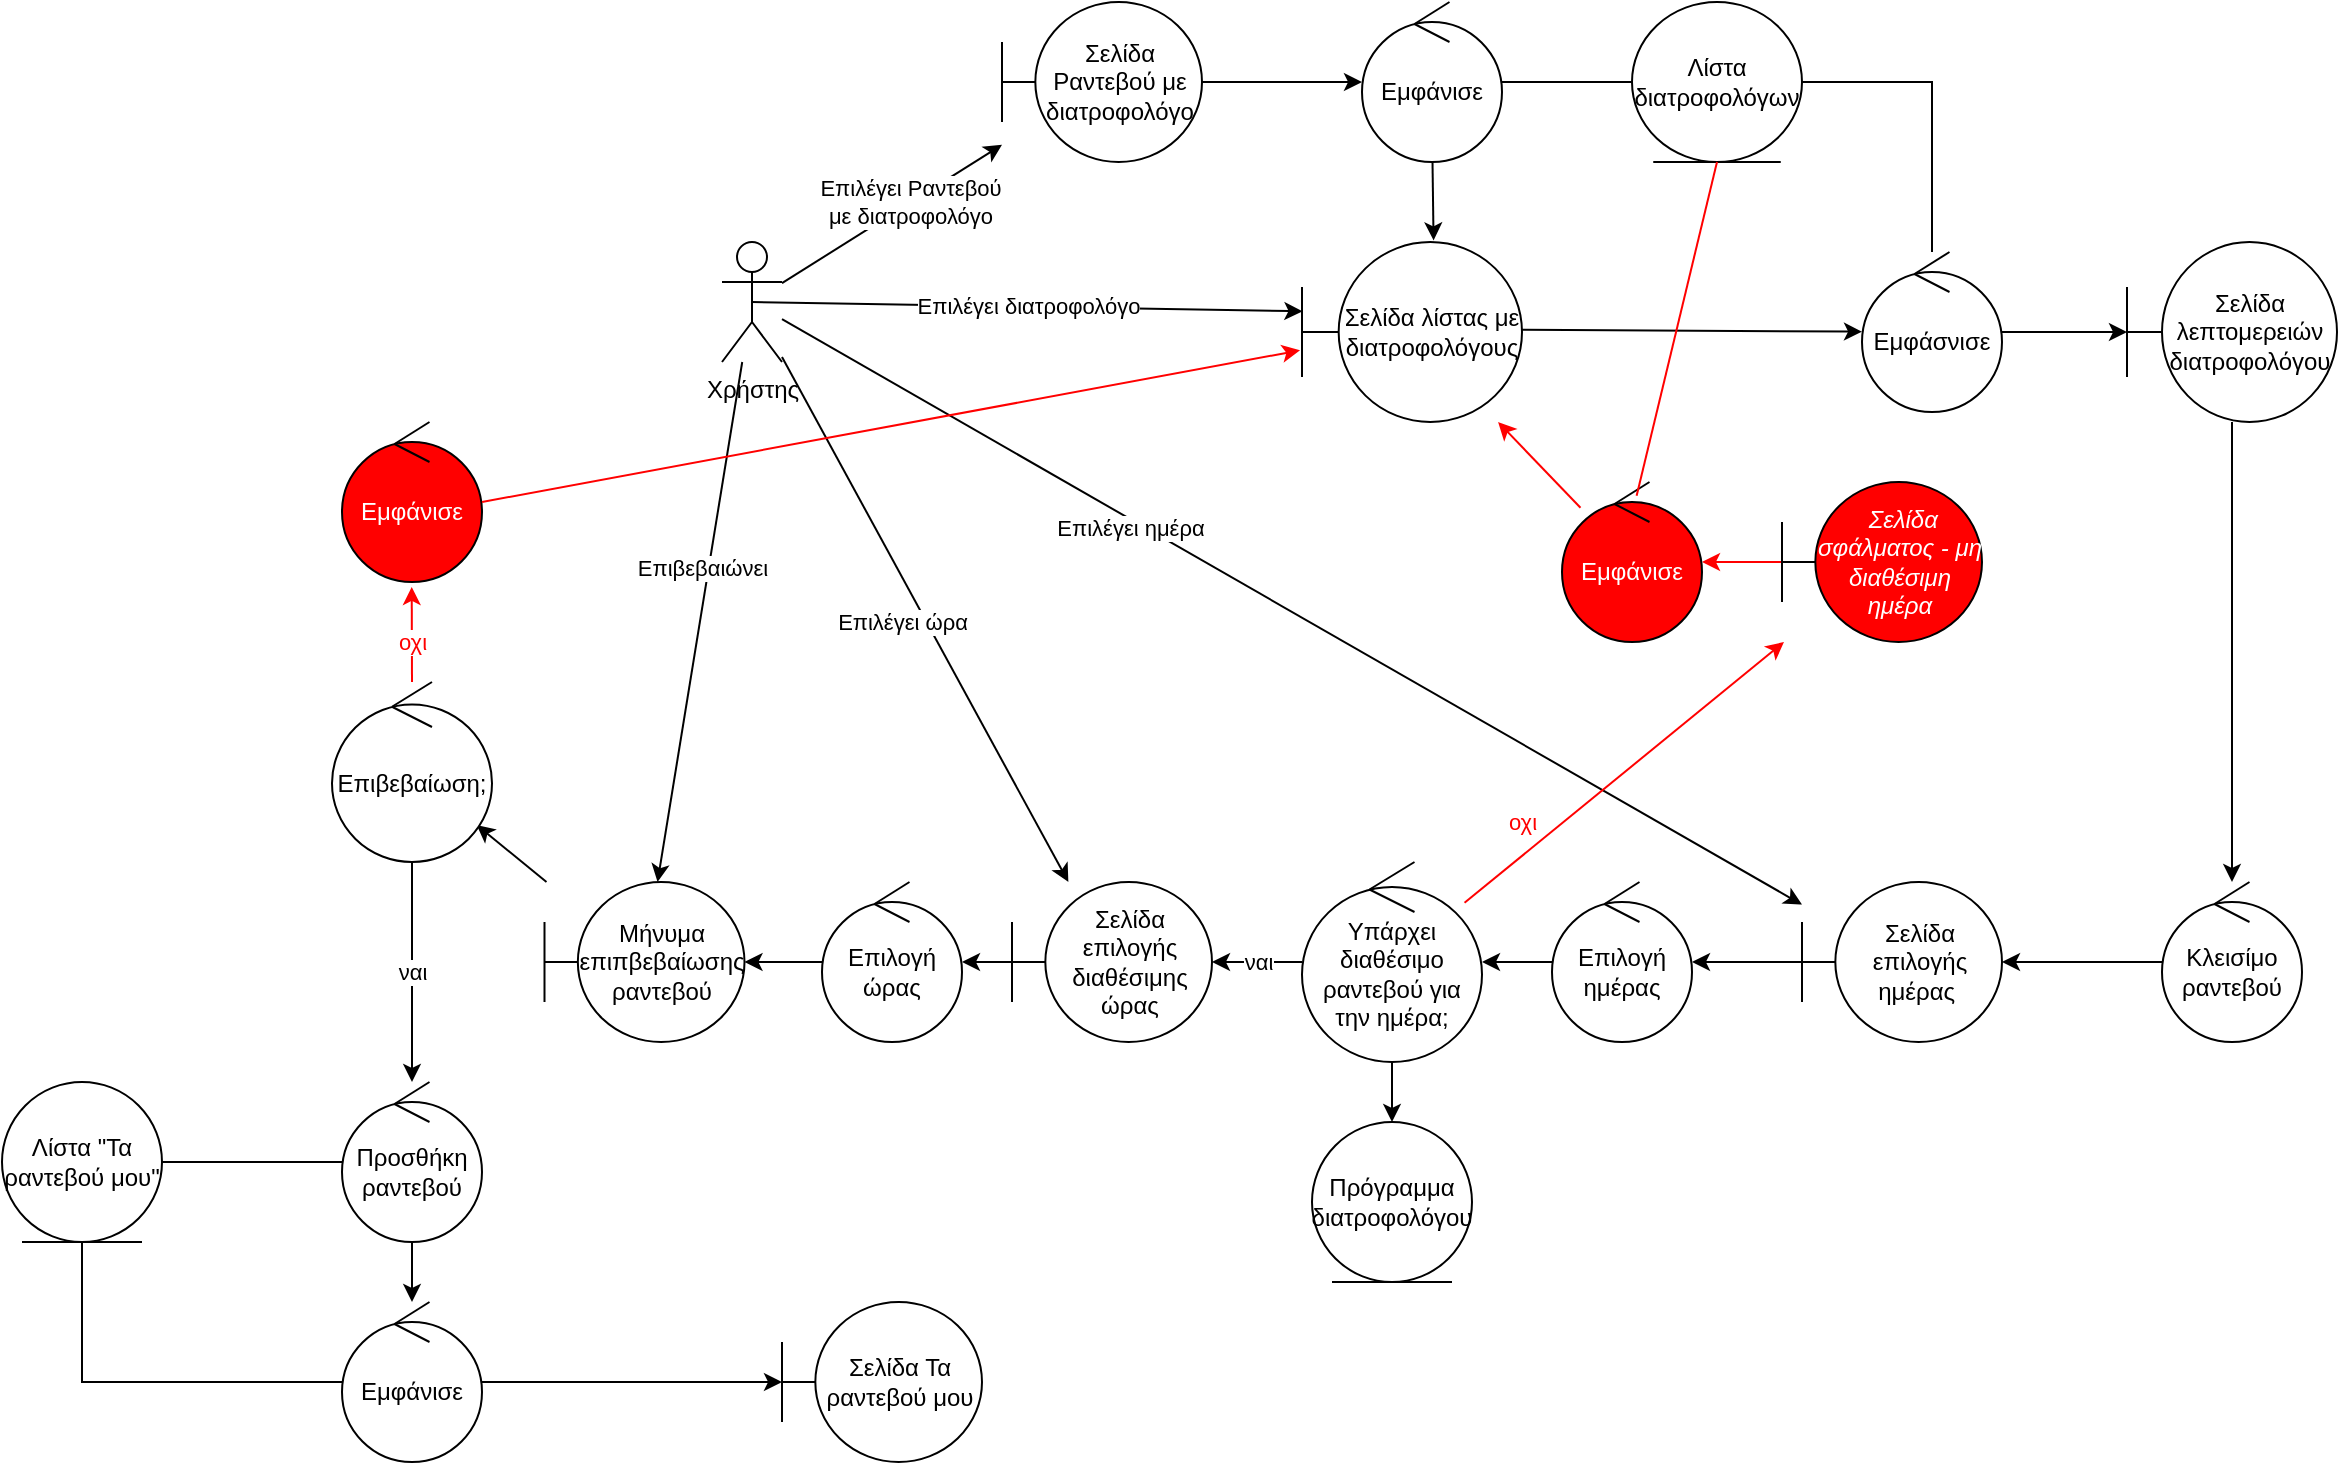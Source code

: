 <mxfile version="20.8.16" type="device"><diagram name="Σελίδα-1" id="h-o1yX0LM2CVH-15DDE9"><mxGraphModel dx="2836" dy="690" grid="1" gridSize="10" guides="1" tooltips="1" connect="1" arrows="1" fold="1" page="1" pageScale="1" pageWidth="1654" pageHeight="1169" math="0" shadow="0"><root><mxCell id="0"/><mxCell id="1" parent="0"/><mxCell id="8t45LIVKKecfM5tV3rzv-11" value="" style="rounded=0;orthogonalLoop=1;jettySize=auto;html=1;strokeColor=#000000;fontColor=#000000;" parent="1" source="8t45LIVKKecfM5tV3rzv-1" target="8t45LIVKKecfM5tV3rzv-10" edge="1"><mxGeometry relative="1" as="geometry"/></mxCell><mxCell id="8t45LIVKKecfM5tV3rzv-20" value="&lt;font&gt;Επιλέγει Ραντεβού &lt;br&gt;με διατροφολόγο&lt;/font&gt;" style="edgeLabel;html=1;align=center;verticalAlign=middle;resizable=0;points=[];fontColor=#000000;" parent="8t45LIVKKecfM5tV3rzv-11" vertex="1" connectable="0"><mxGeometry x="0.169" y="1" relative="1" as="geometry"><mxPoint as="offset"/></mxGeometry></mxCell><mxCell id="8t45LIVKKecfM5tV3rzv-18" style="rounded=0;orthogonalLoop=1;jettySize=auto;html=1;exitX=0.5;exitY=0.5;exitDx=0;exitDy=0;exitPerimeter=0;entryX=0.002;entryY=0.385;entryDx=0;entryDy=0;entryPerimeter=0;strokeColor=#000000;fontColor=#000000;" parent="1" source="8t45LIVKKecfM5tV3rzv-1" target="8t45LIVKKecfM5tV3rzv-15" edge="1"><mxGeometry relative="1" as="geometry"/></mxCell><mxCell id="8t45LIVKKecfM5tV3rzv-19" value="Επιλέγει διατροφολόγο" style="edgeLabel;html=1;align=center;verticalAlign=middle;resizable=0;points=[];fontColor=#000000;" parent="8t45LIVKKecfM5tV3rzv-18" vertex="1" connectable="0"><mxGeometry x="-0.183" relative="1" as="geometry"><mxPoint x="25" as="offset"/></mxGeometry></mxCell><mxCell id="8t45LIVKKecfM5tV3rzv-58" value="" style="rounded=0;orthogonalLoop=1;jettySize=auto;html=1;strokeColor=#000000;fontColor=#000000;" parent="1" source="8t45LIVKKecfM5tV3rzv-1" target="8t45LIVKKecfM5tV3rzv-35" edge="1"><mxGeometry relative="1" as="geometry"/></mxCell><mxCell id="8t45LIVKKecfM5tV3rzv-60" value="Επιλέγει ημέρα" style="edgeLabel;html=1;align=center;verticalAlign=middle;resizable=0;points=[];fontColor=#000000;" parent="8t45LIVKKecfM5tV3rzv-58" vertex="1" connectable="0"><mxGeometry x="-0.312" y="-3" relative="1" as="geometry"><mxPoint y="1" as="offset"/></mxGeometry></mxCell><mxCell id="8t45LIVKKecfM5tV3rzv-59" value="&lt;font&gt;Επιλέγει ώρα&lt;/font&gt;" style="rounded=0;orthogonalLoop=1;jettySize=auto;html=1;strokeColor=#000000;fontColor=#000000;" parent="1" source="8t45LIVKKecfM5tV3rzv-1" target="8t45LIVKKecfM5tV3rzv-51" edge="1"><mxGeometry x="-0.03" y="-11" relative="1" as="geometry"><mxPoint as="offset"/></mxGeometry></mxCell><mxCell id="8t45LIVKKecfM5tV3rzv-62" value="" style="rounded=0;orthogonalLoop=1;jettySize=auto;html=1;strokeColor=#000000;fontColor=#000000;" parent="1" source="8t45LIVKKecfM5tV3rzv-1" target="8t45LIVKKecfM5tV3rzv-61" edge="1"><mxGeometry relative="1" as="geometry"/></mxCell><mxCell id="8t45LIVKKecfM5tV3rzv-63" value="Επιβεβαιώνει" style="edgeLabel;html=1;align=center;verticalAlign=middle;resizable=0;points=[];fontColor=#000000;" parent="8t45LIVKKecfM5tV3rzv-62" vertex="1" connectable="0"><mxGeometry x="-0.202" y="-4" relative="1" as="geometry"><mxPoint as="offset"/></mxGeometry></mxCell><mxCell id="8t45LIVKKecfM5tV3rzv-1" value="Χρήστης" style="shape=umlActor;verticalLabelPosition=bottom;verticalAlign=top;html=1;fontColor=#000000;" parent="1" vertex="1"><mxGeometry x="210" y="230" width="30" height="60" as="geometry"/></mxCell><mxCell id="8t45LIVKKecfM5tV3rzv-13" value="" style="rounded=0;orthogonalLoop=1;jettySize=auto;html=1;strokeColor=#000000;fontColor=#000000;" parent="1" source="8t45LIVKKecfM5tV3rzv-10" target="8t45LIVKKecfM5tV3rzv-12" edge="1"><mxGeometry relative="1" as="geometry"/></mxCell><mxCell id="8t45LIVKKecfM5tV3rzv-10" value="&lt;font&gt;Σελίδα Ραντεβού με διατροφολόγο&lt;/font&gt;" style="shape=umlBoundary;whiteSpace=wrap;html=1;strokeColor=#000000;fontColor=#000000;" parent="1" vertex="1"><mxGeometry x="350" y="110" width="100" height="80" as="geometry"/></mxCell><mxCell id="8t45LIVKKecfM5tV3rzv-16" value="" style="rounded=0;orthogonalLoop=1;jettySize=auto;html=1;entryX=0.598;entryY=-0.009;entryDx=0;entryDy=0;entryPerimeter=0;strokeColor=#000000;fontColor=#000000;" parent="1" source="8t45LIVKKecfM5tV3rzv-12" target="8t45LIVKKecfM5tV3rzv-15" edge="1"><mxGeometry relative="1" as="geometry"/></mxCell><mxCell id="nq9A-FR5VK5_rEz01Uaj-2" value="" style="edgeStyle=orthogonalEdgeStyle;rounded=0;orthogonalLoop=1;jettySize=auto;html=1;strokeColor=#000000;endArrow=none;endFill=0;fontColor=#000000;" parent="1" source="8t45LIVKKecfM5tV3rzv-12" target="8t45LIVKKecfM5tV3rzv-29" edge="1"><mxGeometry relative="1" as="geometry"/></mxCell><mxCell id="8t45LIVKKecfM5tV3rzv-12" value="&lt;font&gt;Εμφάνισε&lt;/font&gt;" style="ellipse;shape=umlControl;whiteSpace=wrap;html=1;strokeColor=#000000;fontColor=#000000;" parent="1" vertex="1"><mxGeometry x="530" y="110" width="70" height="80" as="geometry"/></mxCell><mxCell id="8t45LIVKKecfM5tV3rzv-15" value="&lt;font&gt;Σελίδα λίστας με διατροφολόγους&lt;/font&gt;" style="shape=umlBoundary;whiteSpace=wrap;html=1;strokeColor=#000000;fontColor=#000000;" parent="1" vertex="1"><mxGeometry x="500" y="230" width="110" height="90" as="geometry"/></mxCell><mxCell id="8t45LIVKKecfM5tV3rzv-28" value="" style="rounded=0;orthogonalLoop=1;jettySize=auto;html=1;exitX=0.999;exitY=0.488;exitDx=0;exitDy=0;exitPerimeter=0;strokeColor=#000000;fontColor=#000000;" parent="1" source="8t45LIVKKecfM5tV3rzv-15" target="8t45LIVKKecfM5tV3rzv-27" edge="1"><mxGeometry relative="1" as="geometry"><mxPoint x="693.099" y="208.003" as="sourcePoint"/></mxGeometry></mxCell><mxCell id="8t45LIVKKecfM5tV3rzv-36" value="" style="rounded=0;orthogonalLoop=1;jettySize=auto;html=1;strokeColor=#000000;fontColor=#000000;" parent="1" source="8t45LIVKKecfM5tV3rzv-26" target="8t45LIVKKecfM5tV3rzv-34" edge="1"><mxGeometry relative="1" as="geometry"/></mxCell><mxCell id="8t45LIVKKecfM5tV3rzv-26" value="&lt;font&gt;Σελίδα λεπτομερειών διατροφολόγου&lt;/font&gt;" style="shape=umlBoundary;whiteSpace=wrap;html=1;strokeColor=#000000;fontColor=#000000;" parent="1" vertex="1"><mxGeometry x="912.5" y="230" width="105" height="90" as="geometry"/></mxCell><mxCell id="8t45LIVKKecfM5tV3rzv-33" value="" style="rounded=0;orthogonalLoop=1;jettySize=auto;html=1;strokeColor=#000000;fontColor=#000000;" parent="1" source="8t45LIVKKecfM5tV3rzv-27" target="8t45LIVKKecfM5tV3rzv-26" edge="1"><mxGeometry relative="1" as="geometry"/></mxCell><mxCell id="8t45LIVKKecfM5tV3rzv-27" value="&lt;font&gt;Εμφάσνισε&lt;/font&gt;" style="ellipse;shape=umlControl;whiteSpace=wrap;html=1;strokeColor=#000000;fontColor=#000000;" parent="1" vertex="1"><mxGeometry x="780" y="235" width="70" height="80" as="geometry"/></mxCell><mxCell id="nq9A-FR5VK5_rEz01Uaj-3" value="" style="edgeStyle=orthogonalEdgeStyle;rounded=0;orthogonalLoop=1;jettySize=auto;html=1;strokeColor=#000000;endArrow=none;endFill=0;fontColor=#000000;" parent="1" source="8t45LIVKKecfM5tV3rzv-29" target="8t45LIVKKecfM5tV3rzv-27" edge="1"><mxGeometry relative="1" as="geometry"/></mxCell><mxCell id="8t45LIVKKecfM5tV3rzv-29" value="&lt;font&gt;Λίστα διατροφολόγων&lt;/font&gt;" style="ellipse;shape=umlEntity;whiteSpace=wrap;html=1;strokeColor=#000000;fontColor=#000000;" parent="1" vertex="1"><mxGeometry x="665" y="110" width="85" height="80" as="geometry"/></mxCell><mxCell id="8t45LIVKKecfM5tV3rzv-37" value="" style="edgeStyle=orthogonalEdgeStyle;rounded=0;orthogonalLoop=1;jettySize=auto;html=1;strokeColor=#000000;fontColor=#000000;" parent="1" source="8t45LIVKKecfM5tV3rzv-34" target="8t45LIVKKecfM5tV3rzv-35" edge="1"><mxGeometry relative="1" as="geometry"/></mxCell><mxCell id="8t45LIVKKecfM5tV3rzv-34" value="&lt;font&gt;Κλεισίμο ραντεβού&lt;/font&gt;" style="ellipse;shape=umlControl;whiteSpace=wrap;html=1;strokeColor=#000000;fontColor=#000000;" parent="1" vertex="1"><mxGeometry x="930" y="550" width="70" height="80" as="geometry"/></mxCell><mxCell id="8t45LIVKKecfM5tV3rzv-41" value="" style="edgeStyle=orthogonalEdgeStyle;rounded=0;orthogonalLoop=1;jettySize=auto;html=1;strokeColor=#000000;fontColor=#000000;" parent="1" source="8t45LIVKKecfM5tV3rzv-35" target="8t45LIVKKecfM5tV3rzv-39" edge="1"><mxGeometry relative="1" as="geometry"/></mxCell><mxCell id="8t45LIVKKecfM5tV3rzv-35" value="&lt;font&gt;Σελίδα επιλογής ημέρας&amp;nbsp;&lt;/font&gt;" style="shape=umlBoundary;whiteSpace=wrap;html=1;strokeColor=#000000;fontColor=#000000;" parent="1" vertex="1"><mxGeometry x="750" y="550" width="100" height="80" as="geometry"/></mxCell><mxCell id="8t45LIVKKecfM5tV3rzv-42" value="" style="edgeStyle=orthogonalEdgeStyle;rounded=0;orthogonalLoop=1;jettySize=auto;html=1;strokeColor=#000000;fontColor=#000000;" parent="1" source="8t45LIVKKecfM5tV3rzv-39" target="8t45LIVKKecfM5tV3rzv-40" edge="1"><mxGeometry relative="1" as="geometry"/></mxCell><mxCell id="8t45LIVKKecfM5tV3rzv-39" value="&lt;font&gt;Επιλογή ημέρας&lt;/font&gt;" style="ellipse;shape=umlControl;whiteSpace=wrap;html=1;strokeColor=#000000;fontColor=#000000;" parent="1" vertex="1"><mxGeometry x="625" y="550" width="70" height="80" as="geometry"/></mxCell><mxCell id="8t45LIVKKecfM5tV3rzv-44" value="" style="rounded=0;orthogonalLoop=1;jettySize=auto;html=1;entryX=0.5;entryY=0;entryDx=0;entryDy=0;endArrow=classic;endFill=1;strokeColor=#000000;fontColor=#000000;" parent="1" source="8t45LIVKKecfM5tV3rzv-40" target="8t45LIVKKecfM5tV3rzv-43" edge="1"><mxGeometry relative="1" as="geometry"><mxPoint x="435" y="440" as="targetPoint"/></mxGeometry></mxCell><mxCell id="8t45LIVKKecfM5tV3rzv-46" value="οχι" style="rounded=0;orthogonalLoop=1;jettySize=auto;html=1;fontColor=#FF0000;strokeColor=#FF0000;" parent="1" source="8t45LIVKKecfM5tV3rzv-40" target="8t45LIVKKecfM5tV3rzv-45" edge="1"><mxGeometry x="-0.536" y="13" relative="1" as="geometry"><mxPoint as="offset"/></mxGeometry></mxCell><mxCell id="8t45LIVKKecfM5tV3rzv-53" value="&lt;font&gt;ναι&lt;/font&gt;" style="edgeStyle=orthogonalEdgeStyle;rounded=0;orthogonalLoop=1;jettySize=auto;html=1;strokeColor=#000000;fontColor=#000000;" parent="1" source="8t45LIVKKecfM5tV3rzv-40" target="8t45LIVKKecfM5tV3rzv-51" edge="1"><mxGeometry relative="1" as="geometry"><mxPoint x="310" y="590" as="targetPoint"/></mxGeometry></mxCell><mxCell id="8t45LIVKKecfM5tV3rzv-40" value="&lt;font&gt;Υπάρχει διαθέσιμο ραντεβού για την ημέρα;&lt;/font&gt;" style="ellipse;shape=umlControl;whiteSpace=wrap;html=1;strokeColor=#000000;fontColor=#000000;" parent="1" vertex="1"><mxGeometry x="500" y="540" width="90" height="100" as="geometry"/></mxCell><mxCell id="8t45LIVKKecfM5tV3rzv-43" value="&lt;font&gt;Πρόγραμμα διατροφολόγου&lt;/font&gt;" style="ellipse;shape=umlEntity;whiteSpace=wrap;html=1;strokeColor=#000000;fontColor=#000000;" parent="1" vertex="1"><mxGeometry x="505" y="670" width="80" height="80" as="geometry"/></mxCell><mxCell id="8t45LIVKKecfM5tV3rzv-49" value="" style="rounded=0;orthogonalLoop=1;jettySize=auto;html=1;fontColor=#000000;strokeColor=#FF0000;" parent="1" source="8t45LIVKKecfM5tV3rzv-45" target="8t45LIVKKecfM5tV3rzv-47" edge="1"><mxGeometry relative="1" as="geometry"/></mxCell><mxCell id="8t45LIVKKecfM5tV3rzv-45" value="&lt;i&gt;&amp;nbsp;Σελίδα σφάλματος - μη διαθέσιμη ημέρα&lt;/i&gt;" style="shape=umlBoundary;whiteSpace=wrap;html=1;fontColor=#FFFFFF;fillColor=#FF0000;" parent="1" vertex="1"><mxGeometry x="740" y="350" width="100" height="80" as="geometry"/></mxCell><mxCell id="8t45LIVKKecfM5tV3rzv-50" value="" style="rounded=0;orthogonalLoop=1;jettySize=auto;html=1;fontColor=#000000;strokeColor=#FF0000;" parent="1" source="8t45LIVKKecfM5tV3rzv-47" target="8t45LIVKKecfM5tV3rzv-15" edge="1"><mxGeometry relative="1" as="geometry"/></mxCell><mxCell id="8t45LIVKKecfM5tV3rzv-47" value="Εμφάνισε" style="ellipse;shape=umlControl;whiteSpace=wrap;html=1;fontColor=#FFFFFF;fillColor=#FF0000;" parent="1" vertex="1"><mxGeometry x="630" y="350" width="70" height="80" as="geometry"/></mxCell><mxCell id="8t45LIVKKecfM5tV3rzv-56" value="" style="edgeStyle=orthogonalEdgeStyle;rounded=0;orthogonalLoop=1;jettySize=auto;html=1;strokeColor=#000000;fontColor=#000000;" parent="1" source="8t45LIVKKecfM5tV3rzv-51" target="8t45LIVKKecfM5tV3rzv-55" edge="1"><mxGeometry relative="1" as="geometry"/></mxCell><mxCell id="8t45LIVKKecfM5tV3rzv-51" value="&lt;font&gt;Σελίδα επιλογής διαθέσιμης ώρας&lt;/font&gt;" style="shape=umlBoundary;whiteSpace=wrap;html=1;strokeColor=#000000;fontColor=#000000;" parent="1" vertex="1"><mxGeometry x="355" y="550" width="100" height="80" as="geometry"/></mxCell><mxCell id="8t45LIVKKecfM5tV3rzv-64" value="" style="edgeStyle=orthogonalEdgeStyle;rounded=0;orthogonalLoop=1;jettySize=auto;html=1;strokeColor=#000000;fontColor=#000000;" parent="1" source="8t45LIVKKecfM5tV3rzv-55" target="8t45LIVKKecfM5tV3rzv-61" edge="1"><mxGeometry relative="1" as="geometry"/></mxCell><mxCell id="8t45LIVKKecfM5tV3rzv-55" value="&lt;font&gt;Επιλογή ώρας&lt;/font&gt;" style="ellipse;shape=umlControl;whiteSpace=wrap;html=1;strokeColor=#000000;fontColor=#000000;" parent="1" vertex="1"><mxGeometry x="260" y="550" width="70" height="80" as="geometry"/></mxCell><mxCell id="8t45LIVKKecfM5tV3rzv-66" value="" style="rounded=0;orthogonalLoop=1;jettySize=auto;html=1;strokeColor=#000000;fontColor=#000000;" parent="1" source="8t45LIVKKecfM5tV3rzv-61" target="8t45LIVKKecfM5tV3rzv-65" edge="1"><mxGeometry relative="1" as="geometry"/></mxCell><mxCell id="8t45LIVKKecfM5tV3rzv-61" value="&lt;font&gt;Μήνυμα επιπβεβαίωσης ραντεβού&lt;/font&gt;" style="shape=umlBoundary;whiteSpace=wrap;html=1;strokeColor=#000000;fontColor=#000000;" parent="1" vertex="1"><mxGeometry x="121.25" y="550" width="100" height="80" as="geometry"/></mxCell><mxCell id="8t45LIVKKecfM5tV3rzv-67" value="" style="rounded=0;orthogonalLoop=1;jettySize=auto;html=1;fontColor=#000000;strokeColor=#FF0000;entryX=0.498;entryY=1.031;entryDx=0;entryDy=0;entryPerimeter=0;" parent="1" source="8t45LIVKKecfM5tV3rzv-65" target="wctK8dsSorJ9tuLVcsjc-20" edge="1"><mxGeometry relative="1" as="geometry"><mxPoint x="80" y="400" as="targetPoint"/></mxGeometry></mxCell><mxCell id="8t45LIVKKecfM5tV3rzv-68" value="οχι" style="edgeLabel;html=1;align=center;verticalAlign=middle;resizable=0;points=[];fontColor=#FF0000;" parent="8t45LIVKKecfM5tV3rzv-67" vertex="1" connectable="0"><mxGeometry x="-0.704" relative="1" as="geometry"><mxPoint y="-13" as="offset"/></mxGeometry></mxCell><mxCell id="8t45LIVKKecfM5tV3rzv-70" value="&lt;font&gt;ναι&lt;/font&gt;" style="edgeStyle=orthogonalEdgeStyle;rounded=0;orthogonalLoop=1;jettySize=auto;html=1;strokeColor=#000000;fontColor=#000000;" parent="1" source="8t45LIVKKecfM5tV3rzv-65" target="8t45LIVKKecfM5tV3rzv-69" edge="1"><mxGeometry relative="1" as="geometry"/></mxCell><mxCell id="8t45LIVKKecfM5tV3rzv-65" value="&lt;font&gt;Επιβεβαίωση;&lt;/font&gt;" style="ellipse;shape=umlControl;whiteSpace=wrap;html=1;strokeColor=#000000;fontColor=#000000;" parent="1" vertex="1"><mxGeometry x="15" y="450" width="80" height="90" as="geometry"/></mxCell><mxCell id="8t45LIVKKecfM5tV3rzv-72" value="" style="edgeStyle=orthogonalEdgeStyle;rounded=0;orthogonalLoop=1;jettySize=auto;html=1;strokeColor=#000000;fontColor=#000000;endArrow=none;endFill=0;" parent="1" source="8t45LIVKKecfM5tV3rzv-69" target="8t45LIVKKecfM5tV3rzv-71" edge="1"><mxGeometry relative="1" as="geometry"/></mxCell><mxCell id="-Gl4ABIStuEA5KF3foh7-1" value="" style="edgeStyle=none;rounded=0;orthogonalLoop=1;jettySize=auto;html=1;strokeColor=#000000;fontColor=#000000;" parent="1" source="8t45LIVKKecfM5tV3rzv-69" target="8t45LIVKKecfM5tV3rzv-75" edge="1"><mxGeometry relative="1" as="geometry"/></mxCell><mxCell id="8t45LIVKKecfM5tV3rzv-69" value="&lt;font&gt;Προσθήκη ραντεβού&lt;/font&gt;" style="ellipse;shape=umlControl;whiteSpace=wrap;html=1;strokeColor=#000000;fontColor=#000000;" parent="1" vertex="1"><mxGeometry x="20" y="650" width="70" height="80" as="geometry"/></mxCell><mxCell id="8t45LIVKKecfM5tV3rzv-71" value="&lt;font&gt;Λίστα &quot;Τα ραντεβού μου&quot;&lt;/font&gt;" style="ellipse;shape=umlEntity;whiteSpace=wrap;html=1;strokeColor=#000000;fontColor=#000000;" parent="1" vertex="1"><mxGeometry x="-150" y="650" width="80" height="80" as="geometry"/></mxCell><mxCell id="8t45LIVKKecfM5tV3rzv-78" value="" style="edgeStyle=orthogonalEdgeStyle;rounded=0;orthogonalLoop=1;jettySize=auto;html=1;strokeColor=#000000;fontColor=#000000;" parent="1" source="8t45LIVKKecfM5tV3rzv-75" target="8t45LIVKKecfM5tV3rzv-77" edge="1"><mxGeometry relative="1" as="geometry"/></mxCell><mxCell id="nq9A-FR5VK5_rEz01Uaj-1" value="" style="edgeStyle=orthogonalEdgeStyle;rounded=0;orthogonalLoop=1;jettySize=auto;html=1;endArrow=none;endFill=0;strokeColor=#000000;fontColor=#000000;" parent="1" source="8t45LIVKKecfM5tV3rzv-75" target="8t45LIVKKecfM5tV3rzv-71" edge="1"><mxGeometry relative="1" as="geometry"/></mxCell><mxCell id="8t45LIVKKecfM5tV3rzv-75" value="&lt;font&gt;Εμφάνισε&lt;/font&gt;" style="ellipse;shape=umlControl;whiteSpace=wrap;html=1;strokeColor=#000000;fontColor=#000000;" parent="1" vertex="1"><mxGeometry x="20" y="760" width="70" height="80" as="geometry"/></mxCell><mxCell id="8t45LIVKKecfM5tV3rzv-77" value="&lt;font&gt;Σελίδα Τα ραντεβού μου&lt;/font&gt;" style="shape=umlBoundary;whiteSpace=wrap;html=1;strokeColor=#000000;fontColor=#000000;" parent="1" vertex="1"><mxGeometry x="240" y="760" width="100" height="80" as="geometry"/></mxCell><mxCell id="nq9A-FR5VK5_rEz01Uaj-5" value="" style="endArrow=none;html=1;rounded=0;entryX=0.5;entryY=1;entryDx=0;entryDy=0;exitX=0.533;exitY=0.086;exitDx=0;exitDy=0;exitPerimeter=0;fontColor=#000000;strokeColor=#FF0000;" parent="1" source="8t45LIVKKecfM5tV3rzv-47" target="8t45LIVKKecfM5tV3rzv-29" edge="1"><mxGeometry width="50" height="50" relative="1" as="geometry"><mxPoint x="480" y="480" as="sourcePoint"/><mxPoint x="530" y="430" as="targetPoint"/></mxGeometry></mxCell><mxCell id="wctK8dsSorJ9tuLVcsjc-20" value="&lt;font color=&quot;#ffffff&quot;&gt;Εμφάνισε&lt;/font&gt;" style="ellipse;shape=umlControl;whiteSpace=wrap;html=1;strokeColor=#000000;fontColor=#000000;fillColor=#FF0000;" vertex="1" parent="1"><mxGeometry x="20" y="320" width="70" height="80" as="geometry"/></mxCell><mxCell id="wctK8dsSorJ9tuLVcsjc-22" value="" style="endArrow=classic;html=1;rounded=0;strokeColor=#FF0000;fontColor=#000000;entryX=-0.009;entryY=0.602;entryDx=0;entryDy=0;entryPerimeter=0;" edge="1" parent="1" target="8t45LIVKKecfM5tV3rzv-15"><mxGeometry width="50" height="50" relative="1" as="geometry"><mxPoint x="90" y="360" as="sourcePoint"/><mxPoint x="140" y="310" as="targetPoint"/></mxGeometry></mxCell></root></mxGraphModel></diagram></mxfile>